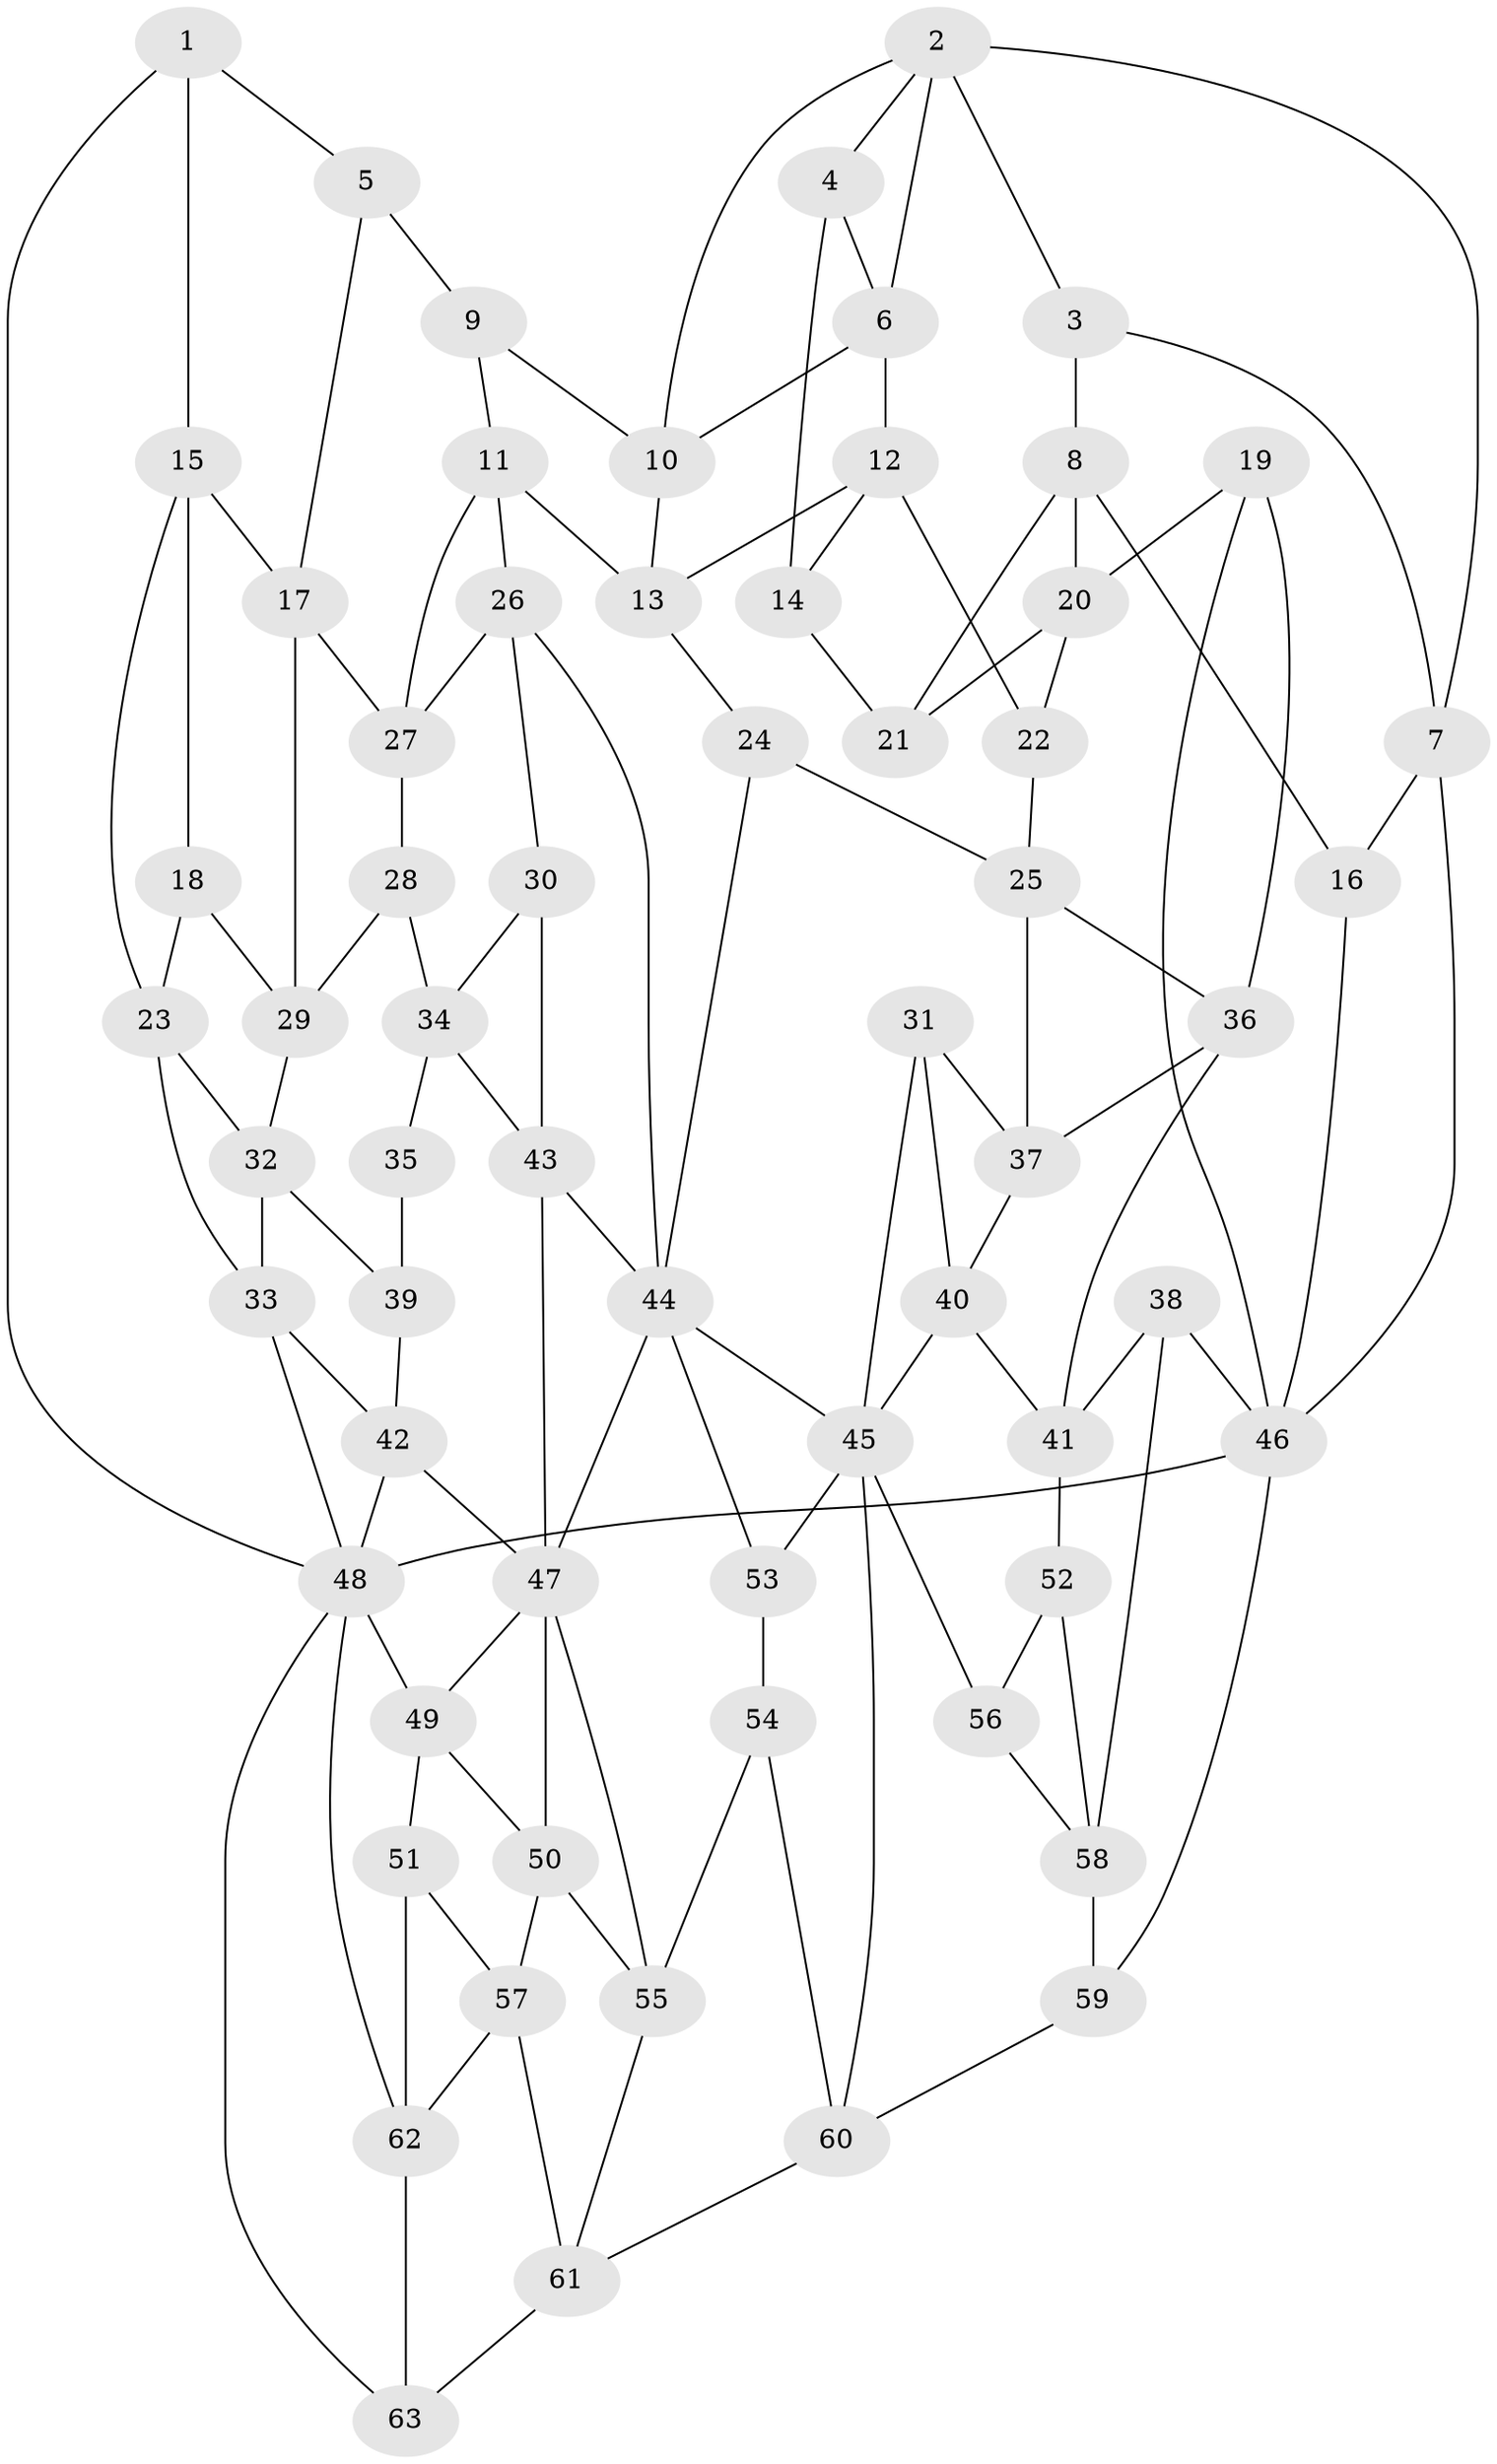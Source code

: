 // original degree distribution, {3: 0.015873015873015872, 4: 0.2619047619047619, 5: 0.47619047619047616, 6: 0.24603174603174602}
// Generated by graph-tools (version 1.1) at 2025/27/03/09/25 03:27:15]
// undirected, 63 vertices, 119 edges
graph export_dot {
graph [start="1"]
  node [color=gray90,style=filled];
  1;
  2;
  3;
  4;
  5;
  6;
  7;
  8;
  9;
  10;
  11;
  12;
  13;
  14;
  15;
  16;
  17;
  18;
  19;
  20;
  21;
  22;
  23;
  24;
  25;
  26;
  27;
  28;
  29;
  30;
  31;
  32;
  33;
  34;
  35;
  36;
  37;
  38;
  39;
  40;
  41;
  42;
  43;
  44;
  45;
  46;
  47;
  48;
  49;
  50;
  51;
  52;
  53;
  54;
  55;
  56;
  57;
  58;
  59;
  60;
  61;
  62;
  63;
  1 -- 5 [weight=1.0];
  1 -- 15 [weight=1.0];
  1 -- 48 [weight=1.0];
  2 -- 3 [weight=1.0];
  2 -- 4 [weight=1.0];
  2 -- 6 [weight=1.0];
  2 -- 7 [weight=1.0];
  2 -- 10 [weight=1.0];
  3 -- 7 [weight=1.0];
  3 -- 8 [weight=1.0];
  4 -- 6 [weight=1.0];
  4 -- 14 [weight=1.0];
  5 -- 9 [weight=2.0];
  5 -- 17 [weight=1.0];
  6 -- 10 [weight=1.0];
  6 -- 12 [weight=1.0];
  7 -- 16 [weight=1.0];
  7 -- 46 [weight=1.0];
  8 -- 16 [weight=1.0];
  8 -- 20 [weight=1.0];
  8 -- 21 [weight=1.0];
  9 -- 10 [weight=1.0];
  9 -- 11 [weight=1.0];
  10 -- 13 [weight=1.0];
  11 -- 13 [weight=1.0];
  11 -- 26 [weight=1.0];
  11 -- 27 [weight=1.0];
  12 -- 13 [weight=1.0];
  12 -- 14 [weight=1.0];
  12 -- 22 [weight=1.0];
  13 -- 24 [weight=1.0];
  14 -- 21 [weight=2.0];
  15 -- 17 [weight=1.0];
  15 -- 18 [weight=1.0];
  15 -- 23 [weight=1.0];
  16 -- 46 [weight=2.0];
  17 -- 27 [weight=1.0];
  17 -- 29 [weight=1.0];
  18 -- 23 [weight=1.0];
  18 -- 29 [weight=1.0];
  19 -- 20 [weight=1.0];
  19 -- 36 [weight=1.0];
  19 -- 46 [weight=1.0];
  20 -- 21 [weight=1.0];
  20 -- 22 [weight=1.0];
  22 -- 25 [weight=1.0];
  23 -- 32 [weight=1.0];
  23 -- 33 [weight=1.0];
  24 -- 25 [weight=1.0];
  24 -- 44 [weight=1.0];
  25 -- 36 [weight=1.0];
  25 -- 37 [weight=1.0];
  26 -- 27 [weight=1.0];
  26 -- 30 [weight=1.0];
  26 -- 44 [weight=1.0];
  27 -- 28 [weight=1.0];
  28 -- 29 [weight=1.0];
  28 -- 34 [weight=1.0];
  29 -- 32 [weight=1.0];
  30 -- 34 [weight=1.0];
  30 -- 43 [weight=2.0];
  31 -- 37 [weight=1.0];
  31 -- 40 [weight=1.0];
  31 -- 45 [weight=1.0];
  32 -- 33 [weight=1.0];
  32 -- 39 [weight=1.0];
  33 -- 42 [weight=1.0];
  33 -- 48 [weight=1.0];
  34 -- 35 [weight=1.0];
  34 -- 43 [weight=1.0];
  35 -- 39 [weight=2.0];
  36 -- 37 [weight=1.0];
  36 -- 41 [weight=1.0];
  37 -- 40 [weight=1.0];
  38 -- 41 [weight=1.0];
  38 -- 46 [weight=1.0];
  38 -- 58 [weight=1.0];
  39 -- 42 [weight=1.0];
  40 -- 41 [weight=1.0];
  40 -- 45 [weight=1.0];
  41 -- 52 [weight=1.0];
  42 -- 47 [weight=1.0];
  42 -- 48 [weight=1.0];
  43 -- 44 [weight=1.0];
  43 -- 47 [weight=1.0];
  44 -- 45 [weight=1.0];
  44 -- 47 [weight=1.0];
  44 -- 53 [weight=1.0];
  45 -- 53 [weight=1.0];
  45 -- 56 [weight=1.0];
  45 -- 60 [weight=1.0];
  46 -- 48 [weight=2.0];
  46 -- 59 [weight=1.0];
  47 -- 49 [weight=1.0];
  47 -- 50 [weight=1.0];
  47 -- 55 [weight=1.0];
  48 -- 49 [weight=1.0];
  48 -- 62 [weight=1.0];
  48 -- 63 [weight=1.0];
  49 -- 50 [weight=1.0];
  49 -- 51 [weight=1.0];
  50 -- 55 [weight=1.0];
  50 -- 57 [weight=1.0];
  51 -- 57 [weight=1.0];
  51 -- 62 [weight=1.0];
  52 -- 56 [weight=2.0];
  52 -- 58 [weight=1.0];
  53 -- 54 [weight=2.0];
  54 -- 55 [weight=1.0];
  54 -- 60 [weight=1.0];
  55 -- 61 [weight=1.0];
  56 -- 58 [weight=1.0];
  57 -- 61 [weight=1.0];
  57 -- 62 [weight=1.0];
  58 -- 59 [weight=1.0];
  59 -- 60 [weight=1.0];
  60 -- 61 [weight=1.0];
  61 -- 63 [weight=1.0];
  62 -- 63 [weight=1.0];
}
